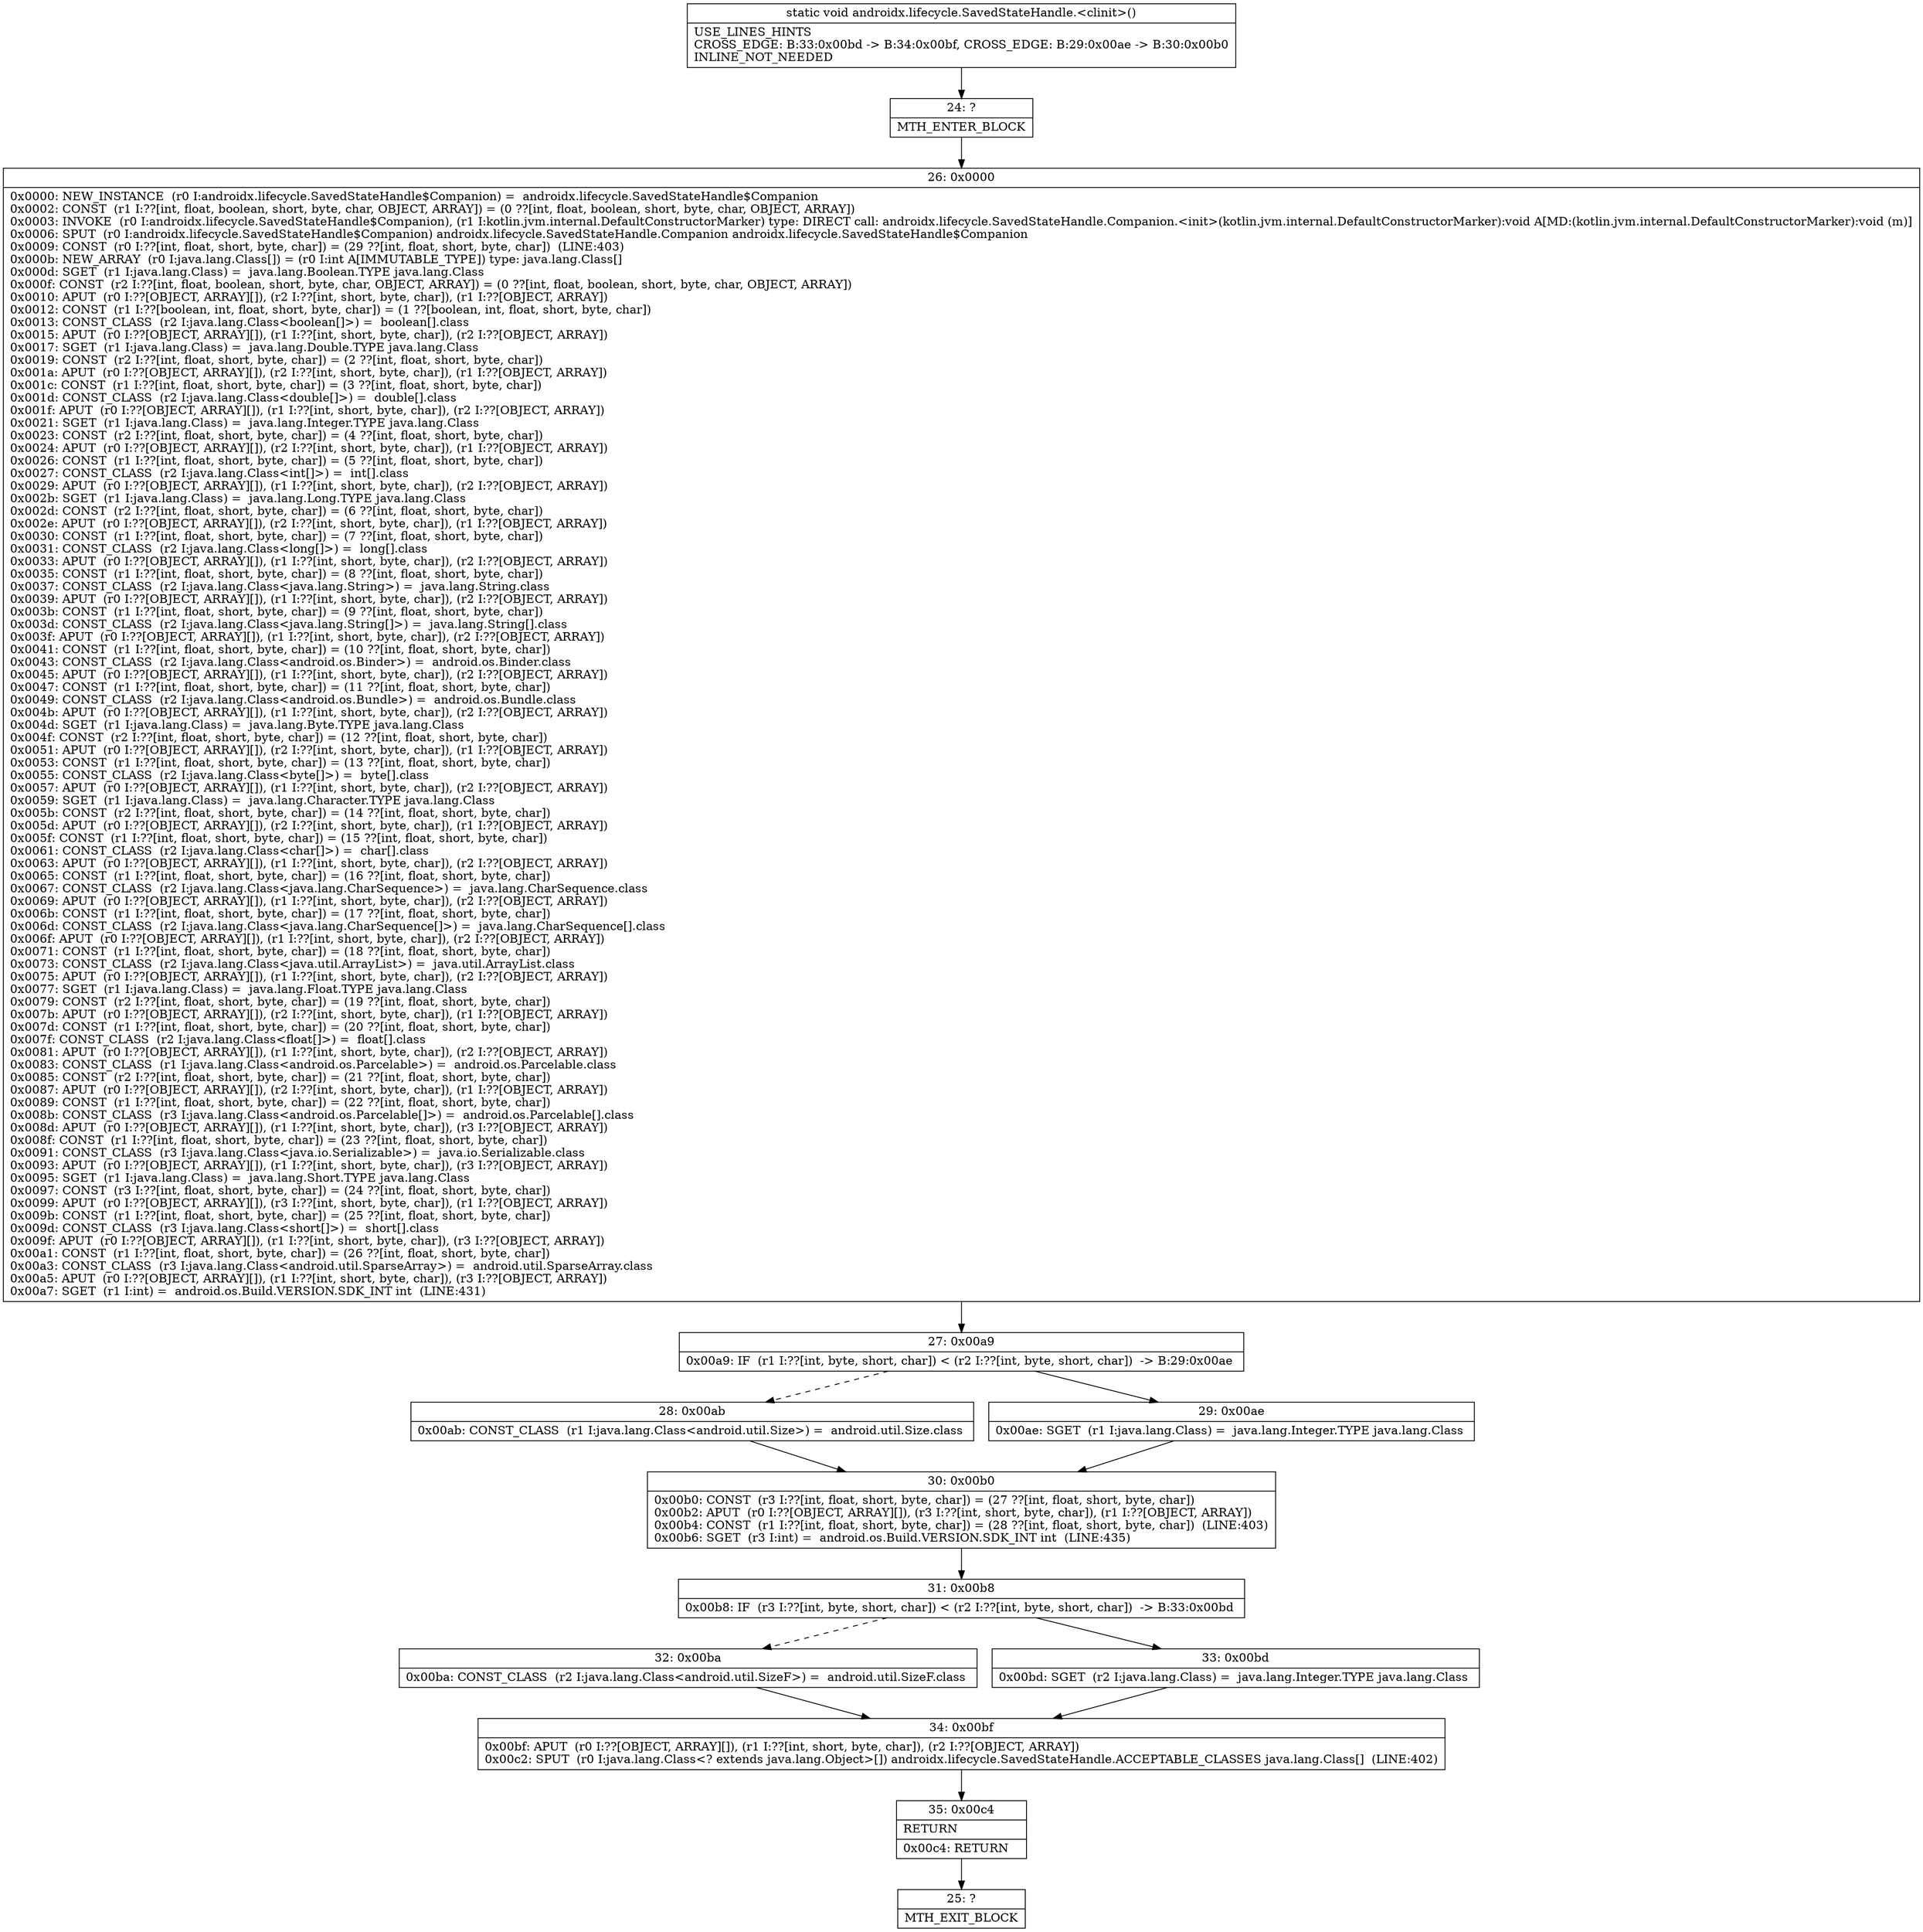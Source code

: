 digraph "CFG forandroidx.lifecycle.SavedStateHandle.\<clinit\>()V" {
Node_24 [shape=record,label="{24\:\ ?|MTH_ENTER_BLOCK\l}"];
Node_26 [shape=record,label="{26\:\ 0x0000|0x0000: NEW_INSTANCE  (r0 I:androidx.lifecycle.SavedStateHandle$Companion) =  androidx.lifecycle.SavedStateHandle$Companion \l0x0002: CONST  (r1 I:??[int, float, boolean, short, byte, char, OBJECT, ARRAY]) = (0 ??[int, float, boolean, short, byte, char, OBJECT, ARRAY]) \l0x0003: INVOKE  (r0 I:androidx.lifecycle.SavedStateHandle$Companion), (r1 I:kotlin.jvm.internal.DefaultConstructorMarker) type: DIRECT call: androidx.lifecycle.SavedStateHandle.Companion.\<init\>(kotlin.jvm.internal.DefaultConstructorMarker):void A[MD:(kotlin.jvm.internal.DefaultConstructorMarker):void (m)]\l0x0006: SPUT  (r0 I:androidx.lifecycle.SavedStateHandle$Companion) androidx.lifecycle.SavedStateHandle.Companion androidx.lifecycle.SavedStateHandle$Companion \l0x0009: CONST  (r0 I:??[int, float, short, byte, char]) = (29 ??[int, float, short, byte, char])  (LINE:403)\l0x000b: NEW_ARRAY  (r0 I:java.lang.Class[]) = (r0 I:int A[IMMUTABLE_TYPE]) type: java.lang.Class[] \l0x000d: SGET  (r1 I:java.lang.Class) =  java.lang.Boolean.TYPE java.lang.Class \l0x000f: CONST  (r2 I:??[int, float, boolean, short, byte, char, OBJECT, ARRAY]) = (0 ??[int, float, boolean, short, byte, char, OBJECT, ARRAY]) \l0x0010: APUT  (r0 I:??[OBJECT, ARRAY][]), (r2 I:??[int, short, byte, char]), (r1 I:??[OBJECT, ARRAY]) \l0x0012: CONST  (r1 I:??[boolean, int, float, short, byte, char]) = (1 ??[boolean, int, float, short, byte, char]) \l0x0013: CONST_CLASS  (r2 I:java.lang.Class\<boolean[]\>) =  boolean[].class \l0x0015: APUT  (r0 I:??[OBJECT, ARRAY][]), (r1 I:??[int, short, byte, char]), (r2 I:??[OBJECT, ARRAY]) \l0x0017: SGET  (r1 I:java.lang.Class) =  java.lang.Double.TYPE java.lang.Class \l0x0019: CONST  (r2 I:??[int, float, short, byte, char]) = (2 ??[int, float, short, byte, char]) \l0x001a: APUT  (r0 I:??[OBJECT, ARRAY][]), (r2 I:??[int, short, byte, char]), (r1 I:??[OBJECT, ARRAY]) \l0x001c: CONST  (r1 I:??[int, float, short, byte, char]) = (3 ??[int, float, short, byte, char]) \l0x001d: CONST_CLASS  (r2 I:java.lang.Class\<double[]\>) =  double[].class \l0x001f: APUT  (r0 I:??[OBJECT, ARRAY][]), (r1 I:??[int, short, byte, char]), (r2 I:??[OBJECT, ARRAY]) \l0x0021: SGET  (r1 I:java.lang.Class) =  java.lang.Integer.TYPE java.lang.Class \l0x0023: CONST  (r2 I:??[int, float, short, byte, char]) = (4 ??[int, float, short, byte, char]) \l0x0024: APUT  (r0 I:??[OBJECT, ARRAY][]), (r2 I:??[int, short, byte, char]), (r1 I:??[OBJECT, ARRAY]) \l0x0026: CONST  (r1 I:??[int, float, short, byte, char]) = (5 ??[int, float, short, byte, char]) \l0x0027: CONST_CLASS  (r2 I:java.lang.Class\<int[]\>) =  int[].class \l0x0029: APUT  (r0 I:??[OBJECT, ARRAY][]), (r1 I:??[int, short, byte, char]), (r2 I:??[OBJECT, ARRAY]) \l0x002b: SGET  (r1 I:java.lang.Class) =  java.lang.Long.TYPE java.lang.Class \l0x002d: CONST  (r2 I:??[int, float, short, byte, char]) = (6 ??[int, float, short, byte, char]) \l0x002e: APUT  (r0 I:??[OBJECT, ARRAY][]), (r2 I:??[int, short, byte, char]), (r1 I:??[OBJECT, ARRAY]) \l0x0030: CONST  (r1 I:??[int, float, short, byte, char]) = (7 ??[int, float, short, byte, char]) \l0x0031: CONST_CLASS  (r2 I:java.lang.Class\<long[]\>) =  long[].class \l0x0033: APUT  (r0 I:??[OBJECT, ARRAY][]), (r1 I:??[int, short, byte, char]), (r2 I:??[OBJECT, ARRAY]) \l0x0035: CONST  (r1 I:??[int, float, short, byte, char]) = (8 ??[int, float, short, byte, char]) \l0x0037: CONST_CLASS  (r2 I:java.lang.Class\<java.lang.String\>) =  java.lang.String.class \l0x0039: APUT  (r0 I:??[OBJECT, ARRAY][]), (r1 I:??[int, short, byte, char]), (r2 I:??[OBJECT, ARRAY]) \l0x003b: CONST  (r1 I:??[int, float, short, byte, char]) = (9 ??[int, float, short, byte, char]) \l0x003d: CONST_CLASS  (r2 I:java.lang.Class\<java.lang.String[]\>) =  java.lang.String[].class \l0x003f: APUT  (r0 I:??[OBJECT, ARRAY][]), (r1 I:??[int, short, byte, char]), (r2 I:??[OBJECT, ARRAY]) \l0x0041: CONST  (r1 I:??[int, float, short, byte, char]) = (10 ??[int, float, short, byte, char]) \l0x0043: CONST_CLASS  (r2 I:java.lang.Class\<android.os.Binder\>) =  android.os.Binder.class \l0x0045: APUT  (r0 I:??[OBJECT, ARRAY][]), (r1 I:??[int, short, byte, char]), (r2 I:??[OBJECT, ARRAY]) \l0x0047: CONST  (r1 I:??[int, float, short, byte, char]) = (11 ??[int, float, short, byte, char]) \l0x0049: CONST_CLASS  (r2 I:java.lang.Class\<android.os.Bundle\>) =  android.os.Bundle.class \l0x004b: APUT  (r0 I:??[OBJECT, ARRAY][]), (r1 I:??[int, short, byte, char]), (r2 I:??[OBJECT, ARRAY]) \l0x004d: SGET  (r1 I:java.lang.Class) =  java.lang.Byte.TYPE java.lang.Class \l0x004f: CONST  (r2 I:??[int, float, short, byte, char]) = (12 ??[int, float, short, byte, char]) \l0x0051: APUT  (r0 I:??[OBJECT, ARRAY][]), (r2 I:??[int, short, byte, char]), (r1 I:??[OBJECT, ARRAY]) \l0x0053: CONST  (r1 I:??[int, float, short, byte, char]) = (13 ??[int, float, short, byte, char]) \l0x0055: CONST_CLASS  (r2 I:java.lang.Class\<byte[]\>) =  byte[].class \l0x0057: APUT  (r0 I:??[OBJECT, ARRAY][]), (r1 I:??[int, short, byte, char]), (r2 I:??[OBJECT, ARRAY]) \l0x0059: SGET  (r1 I:java.lang.Class) =  java.lang.Character.TYPE java.lang.Class \l0x005b: CONST  (r2 I:??[int, float, short, byte, char]) = (14 ??[int, float, short, byte, char]) \l0x005d: APUT  (r0 I:??[OBJECT, ARRAY][]), (r2 I:??[int, short, byte, char]), (r1 I:??[OBJECT, ARRAY]) \l0x005f: CONST  (r1 I:??[int, float, short, byte, char]) = (15 ??[int, float, short, byte, char]) \l0x0061: CONST_CLASS  (r2 I:java.lang.Class\<char[]\>) =  char[].class \l0x0063: APUT  (r0 I:??[OBJECT, ARRAY][]), (r1 I:??[int, short, byte, char]), (r2 I:??[OBJECT, ARRAY]) \l0x0065: CONST  (r1 I:??[int, float, short, byte, char]) = (16 ??[int, float, short, byte, char]) \l0x0067: CONST_CLASS  (r2 I:java.lang.Class\<java.lang.CharSequence\>) =  java.lang.CharSequence.class \l0x0069: APUT  (r0 I:??[OBJECT, ARRAY][]), (r1 I:??[int, short, byte, char]), (r2 I:??[OBJECT, ARRAY]) \l0x006b: CONST  (r1 I:??[int, float, short, byte, char]) = (17 ??[int, float, short, byte, char]) \l0x006d: CONST_CLASS  (r2 I:java.lang.Class\<java.lang.CharSequence[]\>) =  java.lang.CharSequence[].class \l0x006f: APUT  (r0 I:??[OBJECT, ARRAY][]), (r1 I:??[int, short, byte, char]), (r2 I:??[OBJECT, ARRAY]) \l0x0071: CONST  (r1 I:??[int, float, short, byte, char]) = (18 ??[int, float, short, byte, char]) \l0x0073: CONST_CLASS  (r2 I:java.lang.Class\<java.util.ArrayList\>) =  java.util.ArrayList.class \l0x0075: APUT  (r0 I:??[OBJECT, ARRAY][]), (r1 I:??[int, short, byte, char]), (r2 I:??[OBJECT, ARRAY]) \l0x0077: SGET  (r1 I:java.lang.Class) =  java.lang.Float.TYPE java.lang.Class \l0x0079: CONST  (r2 I:??[int, float, short, byte, char]) = (19 ??[int, float, short, byte, char]) \l0x007b: APUT  (r0 I:??[OBJECT, ARRAY][]), (r2 I:??[int, short, byte, char]), (r1 I:??[OBJECT, ARRAY]) \l0x007d: CONST  (r1 I:??[int, float, short, byte, char]) = (20 ??[int, float, short, byte, char]) \l0x007f: CONST_CLASS  (r2 I:java.lang.Class\<float[]\>) =  float[].class \l0x0081: APUT  (r0 I:??[OBJECT, ARRAY][]), (r1 I:??[int, short, byte, char]), (r2 I:??[OBJECT, ARRAY]) \l0x0083: CONST_CLASS  (r1 I:java.lang.Class\<android.os.Parcelable\>) =  android.os.Parcelable.class \l0x0085: CONST  (r2 I:??[int, float, short, byte, char]) = (21 ??[int, float, short, byte, char]) \l0x0087: APUT  (r0 I:??[OBJECT, ARRAY][]), (r2 I:??[int, short, byte, char]), (r1 I:??[OBJECT, ARRAY]) \l0x0089: CONST  (r1 I:??[int, float, short, byte, char]) = (22 ??[int, float, short, byte, char]) \l0x008b: CONST_CLASS  (r3 I:java.lang.Class\<android.os.Parcelable[]\>) =  android.os.Parcelable[].class \l0x008d: APUT  (r0 I:??[OBJECT, ARRAY][]), (r1 I:??[int, short, byte, char]), (r3 I:??[OBJECT, ARRAY]) \l0x008f: CONST  (r1 I:??[int, float, short, byte, char]) = (23 ??[int, float, short, byte, char]) \l0x0091: CONST_CLASS  (r3 I:java.lang.Class\<java.io.Serializable\>) =  java.io.Serializable.class \l0x0093: APUT  (r0 I:??[OBJECT, ARRAY][]), (r1 I:??[int, short, byte, char]), (r3 I:??[OBJECT, ARRAY]) \l0x0095: SGET  (r1 I:java.lang.Class) =  java.lang.Short.TYPE java.lang.Class \l0x0097: CONST  (r3 I:??[int, float, short, byte, char]) = (24 ??[int, float, short, byte, char]) \l0x0099: APUT  (r0 I:??[OBJECT, ARRAY][]), (r3 I:??[int, short, byte, char]), (r1 I:??[OBJECT, ARRAY]) \l0x009b: CONST  (r1 I:??[int, float, short, byte, char]) = (25 ??[int, float, short, byte, char]) \l0x009d: CONST_CLASS  (r3 I:java.lang.Class\<short[]\>) =  short[].class \l0x009f: APUT  (r0 I:??[OBJECT, ARRAY][]), (r1 I:??[int, short, byte, char]), (r3 I:??[OBJECT, ARRAY]) \l0x00a1: CONST  (r1 I:??[int, float, short, byte, char]) = (26 ??[int, float, short, byte, char]) \l0x00a3: CONST_CLASS  (r3 I:java.lang.Class\<android.util.SparseArray\>) =  android.util.SparseArray.class \l0x00a5: APUT  (r0 I:??[OBJECT, ARRAY][]), (r1 I:??[int, short, byte, char]), (r3 I:??[OBJECT, ARRAY]) \l0x00a7: SGET  (r1 I:int) =  android.os.Build.VERSION.SDK_INT int  (LINE:431)\l}"];
Node_27 [shape=record,label="{27\:\ 0x00a9|0x00a9: IF  (r1 I:??[int, byte, short, char]) \< (r2 I:??[int, byte, short, char])  \-\> B:29:0x00ae \l}"];
Node_28 [shape=record,label="{28\:\ 0x00ab|0x00ab: CONST_CLASS  (r1 I:java.lang.Class\<android.util.Size\>) =  android.util.Size.class \l}"];
Node_30 [shape=record,label="{30\:\ 0x00b0|0x00b0: CONST  (r3 I:??[int, float, short, byte, char]) = (27 ??[int, float, short, byte, char]) \l0x00b2: APUT  (r0 I:??[OBJECT, ARRAY][]), (r3 I:??[int, short, byte, char]), (r1 I:??[OBJECT, ARRAY]) \l0x00b4: CONST  (r1 I:??[int, float, short, byte, char]) = (28 ??[int, float, short, byte, char])  (LINE:403)\l0x00b6: SGET  (r3 I:int) =  android.os.Build.VERSION.SDK_INT int  (LINE:435)\l}"];
Node_31 [shape=record,label="{31\:\ 0x00b8|0x00b8: IF  (r3 I:??[int, byte, short, char]) \< (r2 I:??[int, byte, short, char])  \-\> B:33:0x00bd \l}"];
Node_32 [shape=record,label="{32\:\ 0x00ba|0x00ba: CONST_CLASS  (r2 I:java.lang.Class\<android.util.SizeF\>) =  android.util.SizeF.class \l}"];
Node_34 [shape=record,label="{34\:\ 0x00bf|0x00bf: APUT  (r0 I:??[OBJECT, ARRAY][]), (r1 I:??[int, short, byte, char]), (r2 I:??[OBJECT, ARRAY]) \l0x00c2: SPUT  (r0 I:java.lang.Class\<? extends java.lang.Object\>[]) androidx.lifecycle.SavedStateHandle.ACCEPTABLE_CLASSES java.lang.Class[]  (LINE:402)\l}"];
Node_35 [shape=record,label="{35\:\ 0x00c4|RETURN\l|0x00c4: RETURN   \l}"];
Node_25 [shape=record,label="{25\:\ ?|MTH_EXIT_BLOCK\l}"];
Node_33 [shape=record,label="{33\:\ 0x00bd|0x00bd: SGET  (r2 I:java.lang.Class) =  java.lang.Integer.TYPE java.lang.Class \l}"];
Node_29 [shape=record,label="{29\:\ 0x00ae|0x00ae: SGET  (r1 I:java.lang.Class) =  java.lang.Integer.TYPE java.lang.Class \l}"];
MethodNode[shape=record,label="{static void androidx.lifecycle.SavedStateHandle.\<clinit\>()  | USE_LINES_HINTS\lCROSS_EDGE: B:33:0x00bd \-\> B:34:0x00bf, CROSS_EDGE: B:29:0x00ae \-\> B:30:0x00b0\lINLINE_NOT_NEEDED\l}"];
MethodNode -> Node_24;Node_24 -> Node_26;
Node_26 -> Node_27;
Node_27 -> Node_28[style=dashed];
Node_27 -> Node_29;
Node_28 -> Node_30;
Node_30 -> Node_31;
Node_31 -> Node_32[style=dashed];
Node_31 -> Node_33;
Node_32 -> Node_34;
Node_34 -> Node_35;
Node_35 -> Node_25;
Node_33 -> Node_34;
Node_29 -> Node_30;
}


